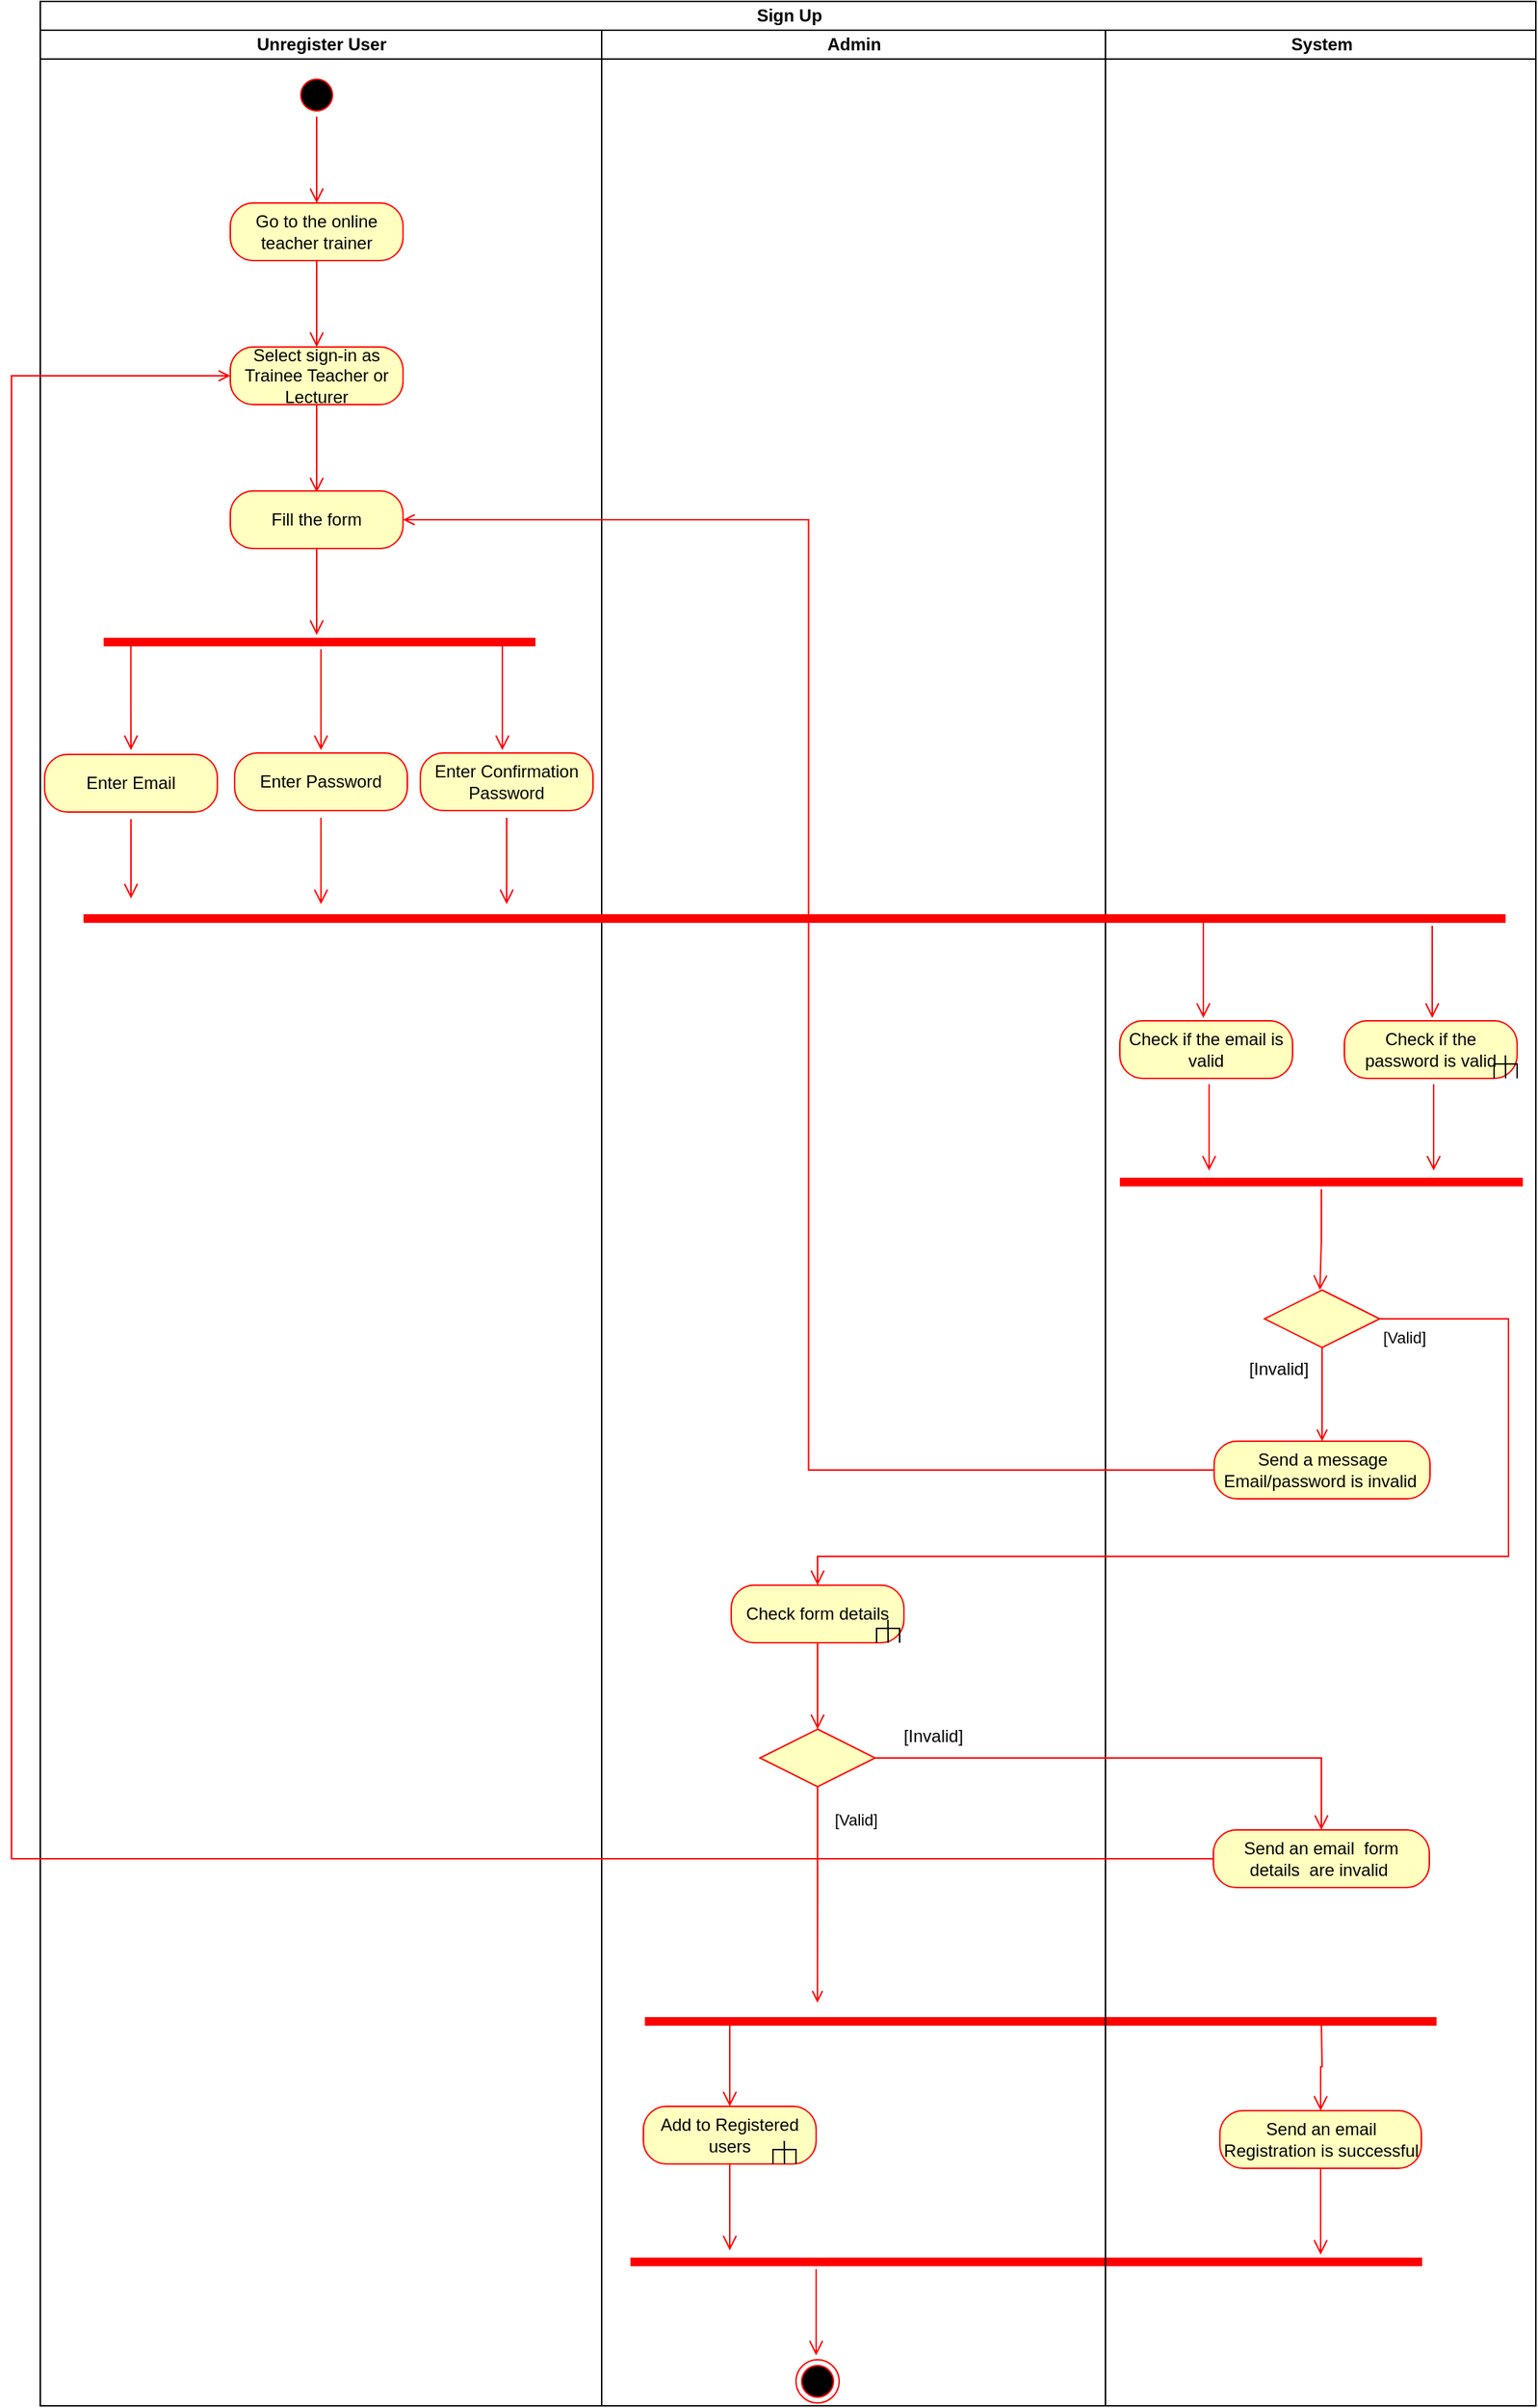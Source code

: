 <mxfile version="21.3.4" type="device">
  <diagram name="Page-1" id="vLJ2JJdM1R_V5CbQOyrv">
    <mxGraphModel dx="1434" dy="822" grid="1" gridSize="10" guides="1" tooltips="1" connect="1" arrows="1" fold="1" page="1" pageScale="1" pageWidth="827" pageHeight="1169" math="0" shadow="0">
      <root>
        <mxCell id="0" />
        <mxCell id="1" parent="0" />
        <mxCell id="cxaBc0N5BXQE0kFoCGQ7-1" value="Sign Up" style="swimlane;childLayout=stackLayout;resizeParent=1;resizeParentMax=0;startSize=20;html=1;" vertex="1" parent="1">
          <mxGeometry x="230.0" y="180" width="1039" height="1670" as="geometry" />
        </mxCell>
        <mxCell id="cxaBc0N5BXQE0kFoCGQ7-2" value="Unregister User" style="swimlane;startSize=20;html=1;" vertex="1" parent="cxaBc0N5BXQE0kFoCGQ7-1">
          <mxGeometry y="20" width="390" height="1650" as="geometry" />
        </mxCell>
        <mxCell id="cxaBc0N5BXQE0kFoCGQ7-7" value="" style="ellipse;html=1;shape=startState;fillColor=#000000;strokeColor=#ff0000;" vertex="1" parent="cxaBc0N5BXQE0kFoCGQ7-2">
          <mxGeometry x="177.0" y="30" width="30" height="30" as="geometry" />
        </mxCell>
        <mxCell id="cxaBc0N5BXQE0kFoCGQ7-8" value="" style="edgeStyle=orthogonalEdgeStyle;html=1;verticalAlign=bottom;endArrow=open;endSize=8;strokeColor=#ff0000;rounded=0;" edge="1" source="cxaBc0N5BXQE0kFoCGQ7-7" parent="cxaBc0N5BXQE0kFoCGQ7-2">
          <mxGeometry relative="1" as="geometry">
            <mxPoint x="192.0" y="120" as="targetPoint" />
          </mxGeometry>
        </mxCell>
        <mxCell id="cxaBc0N5BXQE0kFoCGQ7-10" value="Go to the online teacher trainer" style="rounded=1;whiteSpace=wrap;html=1;arcSize=40;fontColor=#000000;fillColor=#ffffc0;strokeColor=#ff0000;" vertex="1" parent="cxaBc0N5BXQE0kFoCGQ7-2">
          <mxGeometry x="132.0" y="120" width="120" height="40" as="geometry" />
        </mxCell>
        <mxCell id="cxaBc0N5BXQE0kFoCGQ7-11" value="" style="edgeStyle=orthogonalEdgeStyle;html=1;verticalAlign=bottom;endArrow=open;endSize=8;strokeColor=#ff0000;rounded=0;" edge="1" parent="cxaBc0N5BXQE0kFoCGQ7-2" source="cxaBc0N5BXQE0kFoCGQ7-10">
          <mxGeometry relative="1" as="geometry">
            <mxPoint x="192.0" y="220" as="targetPoint" />
          </mxGeometry>
        </mxCell>
        <mxCell id="cxaBc0N5BXQE0kFoCGQ7-12" value="Select sign-in as Trainee Teacher or Lecturer" style="rounded=1;whiteSpace=wrap;html=1;arcSize=40;fontColor=#000000;fillColor=#ffffc0;strokeColor=#ff0000;" vertex="1" parent="cxaBc0N5BXQE0kFoCGQ7-2">
          <mxGeometry x="132.0" y="220" width="120" height="40" as="geometry" />
        </mxCell>
        <mxCell id="cxaBc0N5BXQE0kFoCGQ7-13" value="" style="edgeStyle=orthogonalEdgeStyle;html=1;verticalAlign=bottom;endArrow=open;endSize=8;strokeColor=#ff0000;rounded=0;" edge="1" parent="cxaBc0N5BXQE0kFoCGQ7-2" source="cxaBc0N5BXQE0kFoCGQ7-12">
          <mxGeometry relative="1" as="geometry">
            <mxPoint x="192.0" y="321" as="targetPoint" />
          </mxGeometry>
        </mxCell>
        <mxCell id="cxaBc0N5BXQE0kFoCGQ7-14" value="Fill the form" style="rounded=1;whiteSpace=wrap;html=1;arcSize=40;fontColor=#000000;fillColor=#ffffc0;strokeColor=#ff0000;" vertex="1" parent="cxaBc0N5BXQE0kFoCGQ7-2">
          <mxGeometry x="132.0" y="320" width="120" height="40" as="geometry" />
        </mxCell>
        <mxCell id="cxaBc0N5BXQE0kFoCGQ7-15" value="" style="edgeStyle=orthogonalEdgeStyle;html=1;verticalAlign=bottom;endArrow=open;endSize=8;strokeColor=#ff0000;rounded=0;" edge="1" parent="cxaBc0N5BXQE0kFoCGQ7-2" source="cxaBc0N5BXQE0kFoCGQ7-14">
          <mxGeometry relative="1" as="geometry">
            <mxPoint x="192.0" y="420" as="targetPoint" />
          </mxGeometry>
        </mxCell>
        <mxCell id="cxaBc0N5BXQE0kFoCGQ7-16" value="" style="shape=line;html=1;strokeWidth=6;strokeColor=#ff0000;" vertex="1" parent="cxaBc0N5BXQE0kFoCGQ7-2">
          <mxGeometry x="44.0" y="420" width="300" height="10" as="geometry" />
        </mxCell>
        <mxCell id="cxaBc0N5BXQE0kFoCGQ7-17" value="" style="edgeStyle=orthogonalEdgeStyle;html=1;verticalAlign=bottom;endArrow=open;endSize=8;strokeColor=#ff0000;rounded=0;" edge="1" parent="cxaBc0N5BXQE0kFoCGQ7-2">
          <mxGeometry relative="1" as="geometry">
            <mxPoint x="195.0" y="500" as="targetPoint" />
            <mxPoint x="195.0" y="430" as="sourcePoint" />
            <Array as="points">
              <mxPoint x="195.0" y="500" />
            </Array>
          </mxGeometry>
        </mxCell>
        <mxCell id="cxaBc0N5BXQE0kFoCGQ7-18" value="" style="edgeStyle=orthogonalEdgeStyle;html=1;verticalAlign=bottom;endArrow=open;endSize=8;strokeColor=#ff0000;rounded=0;exitX=0.063;exitY=0.6;exitDx=0;exitDy=0;exitPerimeter=0;" edge="1" parent="cxaBc0N5BXQE0kFoCGQ7-2" source="cxaBc0N5BXQE0kFoCGQ7-16">
          <mxGeometry relative="1" as="geometry">
            <mxPoint x="63.0" y="500" as="targetPoint" />
            <mxPoint x="63.0" y="432" as="sourcePoint" />
          </mxGeometry>
        </mxCell>
        <mxCell id="cxaBc0N5BXQE0kFoCGQ7-19" value="" style="edgeStyle=orthogonalEdgeStyle;html=1;verticalAlign=bottom;endArrow=open;endSize=8;strokeColor=#ff0000;rounded=0;" edge="1" parent="cxaBc0N5BXQE0kFoCGQ7-2">
          <mxGeometry relative="1" as="geometry">
            <mxPoint x="321.0" y="500" as="targetPoint" />
            <mxPoint x="324.0" y="426" as="sourcePoint" />
            <Array as="points">
              <mxPoint x="321.0" y="426" />
            </Array>
          </mxGeometry>
        </mxCell>
        <mxCell id="cxaBc0N5BXQE0kFoCGQ7-20" value="Enter Email" style="rounded=1;whiteSpace=wrap;html=1;arcSize=40;fontColor=#000000;fillColor=#ffffc0;strokeColor=#ff0000;" vertex="1" parent="cxaBc0N5BXQE0kFoCGQ7-2">
          <mxGeometry x="3.0" y="503" width="120" height="40" as="geometry" />
        </mxCell>
        <mxCell id="cxaBc0N5BXQE0kFoCGQ7-21" value="Enter Password" style="rounded=1;whiteSpace=wrap;html=1;arcSize=40;fontColor=#000000;fillColor=#ffffc0;strokeColor=#ff0000;" vertex="1" parent="cxaBc0N5BXQE0kFoCGQ7-2">
          <mxGeometry x="135.0" y="502" width="120" height="40" as="geometry" />
        </mxCell>
        <mxCell id="cxaBc0N5BXQE0kFoCGQ7-22" value="Enter Confirmation&lt;br&gt;Password" style="rounded=1;whiteSpace=wrap;html=1;arcSize=40;fontColor=#000000;fillColor=#ffffc0;strokeColor=#ff0000;" vertex="1" parent="cxaBc0N5BXQE0kFoCGQ7-2">
          <mxGeometry x="264.0" y="502" width="120" height="40" as="geometry" />
        </mxCell>
        <mxCell id="cxaBc0N5BXQE0kFoCGQ7-4" value="Admin" style="swimlane;startSize=20;html=1;" vertex="1" parent="cxaBc0N5BXQE0kFoCGQ7-1">
          <mxGeometry x="390" y="20" width="350" height="1650" as="geometry" />
        </mxCell>
        <mxCell id="cxaBc0N5BXQE0kFoCGQ7-42" value="Check form details" style="rounded=1;whiteSpace=wrap;html=1;arcSize=40;fontColor=#000000;fillColor=#ffffc0;strokeColor=#ff0000;" vertex="1" parent="cxaBc0N5BXQE0kFoCGQ7-4">
          <mxGeometry x="90.0" y="1080" width="120" height="40" as="geometry" />
        </mxCell>
        <mxCell id="cxaBc0N5BXQE0kFoCGQ7-43" value="" style="edgeStyle=orthogonalEdgeStyle;html=1;verticalAlign=bottom;endArrow=open;endSize=8;strokeColor=#ff0000;rounded=0;" edge="1" parent="cxaBc0N5BXQE0kFoCGQ7-4" source="cxaBc0N5BXQE0kFoCGQ7-42">
          <mxGeometry relative="1" as="geometry">
            <mxPoint x="150.0" y="1180" as="targetPoint" />
          </mxGeometry>
        </mxCell>
        <mxCell id="cxaBc0N5BXQE0kFoCGQ7-44" value="" style="strokeWidth=1;html=1;shape=mxgraph.flowchart.annotation_1;align=left;pointerEvents=1;direction=south;" vertex="1" parent="cxaBc0N5BXQE0kFoCGQ7-4">
          <mxGeometry x="191.0" y="1110" width="16" height="10" as="geometry" />
        </mxCell>
        <mxCell id="cxaBc0N5BXQE0kFoCGQ7-45" value="" style="endArrow=none;html=1;rounded=0;strokeWidth=1;entryX=-0.598;entryY=0.51;entryDx=0;entryDy=0;entryPerimeter=0;" edge="1" parent="cxaBc0N5BXQE0kFoCGQ7-4" target="cxaBc0N5BXQE0kFoCGQ7-44">
          <mxGeometry width="50" height="50" relative="1" as="geometry">
            <mxPoint x="199.0" y="1120" as="sourcePoint" />
            <mxPoint x="199.0" y="1100" as="targetPoint" />
          </mxGeometry>
        </mxCell>
        <mxCell id="cxaBc0N5BXQE0kFoCGQ7-89" style="edgeStyle=orthogonalEdgeStyle;rounded=0;orthogonalLoop=1;jettySize=auto;html=1;entryX=0.218;entryY=-0.8;entryDx=0;entryDy=0;entryPerimeter=0;strokeColor=#FF0000;endArrow=open;endFill=0;" edge="1" parent="cxaBc0N5BXQE0kFoCGQ7-4" source="cxaBc0N5BXQE0kFoCGQ7-68" target="cxaBc0N5BXQE0kFoCGQ7-75">
          <mxGeometry relative="1" as="geometry" />
        </mxCell>
        <mxCell id="cxaBc0N5BXQE0kFoCGQ7-68" value="" style="rhombus;whiteSpace=wrap;html=1;fontColor=#000000;fillColor=#ffffc0;strokeColor=#ff0000;" vertex="1" parent="cxaBc0N5BXQE0kFoCGQ7-4">
          <mxGeometry x="110.0" y="1180" width="80" height="40" as="geometry" />
        </mxCell>
        <mxCell id="cxaBc0N5BXQE0kFoCGQ7-70" value="Add to Registered users" style="rounded=1;whiteSpace=wrap;html=1;arcSize=40;fontColor=#000000;fillColor=#ffffc0;strokeColor=#ff0000;" vertex="1" parent="cxaBc0N5BXQE0kFoCGQ7-4">
          <mxGeometry x="29.0" y="1442" width="120" height="40" as="geometry" />
        </mxCell>
        <mxCell id="cxaBc0N5BXQE0kFoCGQ7-71" value="" style="edgeStyle=orthogonalEdgeStyle;html=1;verticalAlign=bottom;endArrow=open;endSize=8;strokeColor=#ff0000;rounded=0;" edge="1" parent="cxaBc0N5BXQE0kFoCGQ7-4" source="cxaBc0N5BXQE0kFoCGQ7-70">
          <mxGeometry relative="1" as="geometry">
            <mxPoint x="89.0" y="1542" as="targetPoint" />
          </mxGeometry>
        </mxCell>
        <mxCell id="cxaBc0N5BXQE0kFoCGQ7-74" value="" style="ellipse;html=1;shape=endState;fillColor=#000000;strokeColor=#ff0000;" vertex="1" parent="cxaBc0N5BXQE0kFoCGQ7-4">
          <mxGeometry x="135.0" y="1618" width="30" height="30" as="geometry" />
        </mxCell>
        <mxCell id="cxaBc0N5BXQE0kFoCGQ7-75" value="" style="shape=line;html=1;strokeWidth=6;strokeColor=#ff0000;" vertex="1" parent="cxaBc0N5BXQE0kFoCGQ7-4">
          <mxGeometry x="30" y="1378" width="550" height="10" as="geometry" />
        </mxCell>
        <mxCell id="cxaBc0N5BXQE0kFoCGQ7-79" value="" style="edgeStyle=orthogonalEdgeStyle;html=1;verticalAlign=bottom;endArrow=open;endSize=8;strokeColor=#ff0000;rounded=0;entryX=0.5;entryY=0;entryDx=0;entryDy=0;" edge="1" parent="cxaBc0N5BXQE0kFoCGQ7-4" target="cxaBc0N5BXQE0kFoCGQ7-70">
          <mxGeometry relative="1" as="geometry">
            <mxPoint x="87.0" y="1458" as="targetPoint" />
            <mxPoint x="89.0" y="1383" as="sourcePoint" />
            <Array as="points">
              <mxPoint x="89.0" y="1390" />
              <mxPoint x="89.0" y="1390" />
            </Array>
          </mxGeometry>
        </mxCell>
        <mxCell id="cxaBc0N5BXQE0kFoCGQ7-77" value="" style="shape=line;html=1;strokeWidth=6;strokeColor=#ff0000;" vertex="1" parent="cxaBc0N5BXQE0kFoCGQ7-4">
          <mxGeometry x="20" y="1545" width="550" height="10" as="geometry" />
        </mxCell>
        <mxCell id="cxaBc0N5BXQE0kFoCGQ7-78" value="" style="edgeStyle=orthogonalEdgeStyle;html=1;verticalAlign=bottom;endArrow=open;endSize=8;strokeColor=#ff0000;rounded=0;" edge="1" parent="cxaBc0N5BXQE0kFoCGQ7-4" source="cxaBc0N5BXQE0kFoCGQ7-77">
          <mxGeometry relative="1" as="geometry">
            <mxPoint x="149.0" y="1615" as="targetPoint" />
            <Array as="points">
              <mxPoint x="149.0" y="1605" />
              <mxPoint x="149.0" y="1605" />
            </Array>
          </mxGeometry>
        </mxCell>
        <mxCell id="cxaBc0N5BXQE0kFoCGQ7-80" value="" style="strokeWidth=1;html=1;shape=mxgraph.flowchart.annotation_1;align=left;pointerEvents=1;direction=south;" vertex="1" parent="cxaBc0N5BXQE0kFoCGQ7-4">
          <mxGeometry x="119.0" y="1472" width="16" height="10" as="geometry" />
        </mxCell>
        <mxCell id="cxaBc0N5BXQE0kFoCGQ7-81" value="" style="endArrow=none;html=1;rounded=0;strokeWidth=1;entryX=-0.598;entryY=0.51;entryDx=0;entryDy=0;entryPerimeter=0;" edge="1" parent="cxaBc0N5BXQE0kFoCGQ7-4" target="cxaBc0N5BXQE0kFoCGQ7-80">
          <mxGeometry width="50" height="50" relative="1" as="geometry">
            <mxPoint x="127.0" y="1482" as="sourcePoint" />
            <mxPoint x="127.0" y="1462" as="targetPoint" />
          </mxGeometry>
        </mxCell>
        <mxCell id="cxaBc0N5BXQE0kFoCGQ7-83" value="[Invalid]" style="text;html=1;align=center;verticalAlign=middle;resizable=0;points=[];autosize=1;strokeColor=none;fillColor=none;" vertex="1" parent="cxaBc0N5BXQE0kFoCGQ7-4">
          <mxGeometry x="200.0" y="1170" width="60" height="30" as="geometry" />
        </mxCell>
        <mxCell id="cxaBc0N5BXQE0kFoCGQ7-6" value="System" style="swimlane;startSize=20;html=1;" vertex="1" parent="cxaBc0N5BXQE0kFoCGQ7-1">
          <mxGeometry x="740" y="20" width="299" height="1650" as="geometry" />
        </mxCell>
        <mxCell id="cxaBc0N5BXQE0kFoCGQ7-30" value="" style="shape=line;html=1;strokeWidth=6;strokeColor=#ff0000;" vertex="1" parent="cxaBc0N5BXQE0kFoCGQ7-6">
          <mxGeometry x="-710" y="612" width="988" height="10" as="geometry" />
        </mxCell>
        <mxCell id="cxaBc0N5BXQE0kFoCGQ7-31" value="" style="edgeStyle=orthogonalEdgeStyle;html=1;verticalAlign=bottom;endArrow=open;endSize=8;strokeColor=#ff0000;rounded=0;" edge="1" parent="cxaBc0N5BXQE0kFoCGQ7-6">
          <mxGeometry relative="1" as="geometry">
            <mxPoint x="227.0" y="686" as="targetPoint" />
            <mxPoint x="227.0" y="622" as="sourcePoint" />
          </mxGeometry>
        </mxCell>
        <mxCell id="cxaBc0N5BXQE0kFoCGQ7-32" value="Check if the email is valid" style="rounded=1;whiteSpace=wrap;html=1;arcSize=40;fontColor=#000000;fillColor=#ffffc0;strokeColor=#ff0000;" vertex="1" parent="cxaBc0N5BXQE0kFoCGQ7-6">
          <mxGeometry x="10.0" y="688" width="120" height="40" as="geometry" />
        </mxCell>
        <mxCell id="cxaBc0N5BXQE0kFoCGQ7-33" value="Check if the password is valid" style="rounded=1;whiteSpace=wrap;html=1;arcSize=40;fontColor=#000000;fillColor=#ffffc0;strokeColor=#ff0000;" vertex="1" parent="cxaBc0N5BXQE0kFoCGQ7-6">
          <mxGeometry x="166.0" y="688" width="120" height="40" as="geometry" />
        </mxCell>
        <mxCell id="cxaBc0N5BXQE0kFoCGQ7-34" value="" style="edgeStyle=orthogonalEdgeStyle;html=1;verticalAlign=bottom;endArrow=open;endSize=8;strokeColor=#ff0000;rounded=0;" edge="1" parent="cxaBc0N5BXQE0kFoCGQ7-6">
          <mxGeometry relative="1" as="geometry">
            <mxPoint x="68.0" y="686" as="targetPoint" />
            <mxPoint x="70.0" y="616" as="sourcePoint" />
            <Array as="points">
              <mxPoint x="68.0" y="616" />
            </Array>
          </mxGeometry>
        </mxCell>
        <mxCell id="cxaBc0N5BXQE0kFoCGQ7-35" value="" style="strokeWidth=1;html=1;shape=mxgraph.flowchart.annotation_1;align=left;pointerEvents=1;direction=south;" vertex="1" parent="cxaBc0N5BXQE0kFoCGQ7-6">
          <mxGeometry x="270.0" y="718" width="16" height="10" as="geometry" />
        </mxCell>
        <mxCell id="cxaBc0N5BXQE0kFoCGQ7-36" value="" style="endArrow=none;html=1;rounded=0;strokeWidth=1;entryX=-0.598;entryY=0.51;entryDx=0;entryDy=0;entryPerimeter=0;" edge="1" parent="cxaBc0N5BXQE0kFoCGQ7-6" target="cxaBc0N5BXQE0kFoCGQ7-35">
          <mxGeometry width="50" height="50" relative="1" as="geometry">
            <mxPoint x="278.0" y="728" as="sourcePoint" />
            <mxPoint x="278.0" y="708" as="targetPoint" />
          </mxGeometry>
        </mxCell>
        <mxCell id="cxaBc0N5BXQE0kFoCGQ7-86" value="" style="edgeStyle=orthogonalEdgeStyle;rounded=0;orthogonalLoop=1;jettySize=auto;html=1;strokeColor=#FF0000;endArrow=open;endFill=0;" edge="1" parent="cxaBc0N5BXQE0kFoCGQ7-6" source="cxaBc0N5BXQE0kFoCGQ7-40" target="cxaBc0N5BXQE0kFoCGQ7-84">
          <mxGeometry relative="1" as="geometry" />
        </mxCell>
        <mxCell id="cxaBc0N5BXQE0kFoCGQ7-40" value="" style="rhombus;whiteSpace=wrap;html=1;fontColor=#000000;fillColor=#ffffc0;strokeColor=#ff0000;" vertex="1" parent="cxaBc0N5BXQE0kFoCGQ7-6">
          <mxGeometry x="110.5" y="875" width="80" height="40" as="geometry" />
        </mxCell>
        <mxCell id="cxaBc0N5BXQE0kFoCGQ7-46" value="" style="shape=line;html=1;strokeWidth=6;strokeColor=#ff0000;" vertex="1" parent="cxaBc0N5BXQE0kFoCGQ7-6">
          <mxGeometry x="10" y="795" width="280" height="10" as="geometry" />
        </mxCell>
        <mxCell id="cxaBc0N5BXQE0kFoCGQ7-47" value="" style="edgeStyle=orthogonalEdgeStyle;html=1;verticalAlign=bottom;endArrow=open;endSize=8;strokeColor=#ff0000;rounded=0;" edge="1" parent="cxaBc0N5BXQE0kFoCGQ7-6" source="cxaBc0N5BXQE0kFoCGQ7-46">
          <mxGeometry relative="1" as="geometry">
            <mxPoint x="149.0" y="875" as="targetPoint" />
          </mxGeometry>
        </mxCell>
        <mxCell id="cxaBc0N5BXQE0kFoCGQ7-53" value="[Invalid]" style="text;html=1;align=center;verticalAlign=middle;resizable=0;points=[];autosize=1;strokeColor=none;fillColor=none;" vertex="1" parent="cxaBc0N5BXQE0kFoCGQ7-6">
          <mxGeometry x="90.0" y="915" width="60" height="30" as="geometry" />
        </mxCell>
        <mxCell id="cxaBc0N5BXQE0kFoCGQ7-72" value="Send an email Registration is successful" style="rounded=1;whiteSpace=wrap;html=1;arcSize=40;fontColor=#000000;fillColor=#ffffc0;strokeColor=#ff0000;" vertex="1" parent="cxaBc0N5BXQE0kFoCGQ7-6">
          <mxGeometry x="79.5" y="1445" width="140" height="40" as="geometry" />
        </mxCell>
        <mxCell id="cxaBc0N5BXQE0kFoCGQ7-73" value="" style="edgeStyle=orthogonalEdgeStyle;html=1;verticalAlign=bottom;endArrow=open;endSize=8;strokeColor=#ff0000;rounded=0;" edge="1" parent="cxaBc0N5BXQE0kFoCGQ7-6" source="cxaBc0N5BXQE0kFoCGQ7-72">
          <mxGeometry relative="1" as="geometry">
            <mxPoint x="149.5" y="1545" as="targetPoint" />
          </mxGeometry>
        </mxCell>
        <mxCell id="cxaBc0N5BXQE0kFoCGQ7-84" value="Send a message Email/password is invalid&amp;nbsp;" style="rounded=1;whiteSpace=wrap;html=1;arcSize=40;fontColor=#000000;fillColor=#ffffc0;strokeColor=#ff0000;" vertex="1" parent="cxaBc0N5BXQE0kFoCGQ7-6">
          <mxGeometry x="75.5" y="980" width="150" height="40" as="geometry" />
        </mxCell>
        <mxCell id="cxaBc0N5BXQE0kFoCGQ7-87" value="Send an email&amp;nbsp; form details&amp;nbsp; are invalid&amp;nbsp;" style="rounded=1;whiteSpace=wrap;html=1;arcSize=40;fontColor=#000000;fillColor=#ffffc0;strokeColor=#ff0000;" vertex="1" parent="cxaBc0N5BXQE0kFoCGQ7-6">
          <mxGeometry x="75.0" y="1250" width="150" height="40" as="geometry" />
        </mxCell>
        <mxCell id="cxaBc0N5BXQE0kFoCGQ7-52" style="edgeStyle=orthogonalEdgeStyle;rounded=0;orthogonalLoop=1;jettySize=auto;html=1;endArrow=open;endFill=0;fillColor=#e51400;strokeColor=#FF0000;entryX=1;entryY=0.5;entryDx=0;entryDy=0;exitX=0;exitY=0.5;exitDx=0;exitDy=0;" edge="1" parent="cxaBc0N5BXQE0kFoCGQ7-1" source="cxaBc0N5BXQE0kFoCGQ7-84" target="cxaBc0N5BXQE0kFoCGQ7-14">
          <mxGeometry relative="1" as="geometry">
            <mxPoint x="910.0" y="900" as="targetPoint" />
          </mxGeometry>
        </mxCell>
        <mxCell id="cxaBc0N5BXQE0kFoCGQ7-41" value="[Valid]" style="edgeStyle=orthogonalEdgeStyle;html=1;align=left;verticalAlign=top;endArrow=open;endSize=8;strokeColor=#ff0000;rounded=0;entryX=0.5;entryY=0;entryDx=0;entryDy=0;exitX=1;exitY=0.5;exitDx=0;exitDy=0;" edge="1" parent="cxaBc0N5BXQE0kFoCGQ7-1" source="cxaBc0N5BXQE0kFoCGQ7-40" target="cxaBc0N5BXQE0kFoCGQ7-42">
          <mxGeometry x="-1" relative="1" as="geometry">
            <mxPoint x="720.5" y="994" as="targetPoint" />
            <Array as="points">
              <mxPoint x="1020" y="915" />
              <mxPoint x="1020" y="1080" />
              <mxPoint x="540" y="1080" />
            </Array>
          </mxGeometry>
        </mxCell>
        <mxCell id="cxaBc0N5BXQE0kFoCGQ7-82" style="edgeStyle=orthogonalEdgeStyle;rounded=0;orthogonalLoop=1;jettySize=auto;html=1;entryX=0;entryY=0.5;entryDx=0;entryDy=0;strokeColor=#FF0000;endArrow=open;endFill=0;exitX=0;exitY=0.5;exitDx=0;exitDy=0;" edge="1" parent="cxaBc0N5BXQE0kFoCGQ7-1" source="cxaBc0N5BXQE0kFoCGQ7-87" target="cxaBc0N5BXQE0kFoCGQ7-12">
          <mxGeometry relative="1" as="geometry">
            <Array as="points">
              <mxPoint x="-20" y="1290" />
              <mxPoint x="-20" y="260" />
            </Array>
          </mxGeometry>
        </mxCell>
        <mxCell id="cxaBc0N5BXQE0kFoCGQ7-76" value="" style="edgeStyle=orthogonalEdgeStyle;html=1;verticalAlign=bottom;endArrow=open;endSize=8;strokeColor=#ff0000;rounded=0;entryX=0.5;entryY=0;entryDx=0;entryDy=0;" edge="1" parent="cxaBc0N5BXQE0kFoCGQ7-1" target="cxaBc0N5BXQE0kFoCGQ7-72">
          <mxGeometry relative="1" as="geometry">
            <mxPoint x="747.5" y="1481" as="targetPoint" />
            <mxPoint x="890.0" y="1403" as="sourcePoint" />
            <Array as="points" />
          </mxGeometry>
        </mxCell>
        <mxCell id="cxaBc0N5BXQE0kFoCGQ7-69" value="[Valid]" style="edgeStyle=orthogonalEdgeStyle;html=1;align=left;verticalAlign=top;endArrow=open;endSize=8;strokeColor=#ff0000;rounded=0;exitX=1;exitY=0.5;exitDx=0;exitDy=0;entryX=0.5;entryY=0;entryDx=0;entryDy=0;" edge="1" parent="cxaBc0N5BXQE0kFoCGQ7-1" source="cxaBc0N5BXQE0kFoCGQ7-68" target="cxaBc0N5BXQE0kFoCGQ7-87">
          <mxGeometry x="-1" y="-42" relative="1" as="geometry">
            <mxPoint x="540.0" y="1300" as="targetPoint" />
            <Array as="points">
              <mxPoint x="890" y="1220" />
            </Array>
            <mxPoint x="-30" y="-12" as="offset" />
          </mxGeometry>
        </mxCell>
        <mxCell id="cxaBc0N5BXQE0kFoCGQ7-37" value="" style="edgeStyle=orthogonalEdgeStyle;html=1;verticalAlign=bottom;endArrow=open;endSize=8;strokeColor=#ff0000;rounded=0;" edge="1" parent="1">
          <mxGeometry relative="1" as="geometry">
            <mxPoint x="293" y="803" as="targetPoint" />
            <mxPoint x="293" y="748" as="sourcePoint" />
          </mxGeometry>
        </mxCell>
        <mxCell id="cxaBc0N5BXQE0kFoCGQ7-38" value="" style="edgeStyle=orthogonalEdgeStyle;html=1;verticalAlign=bottom;endArrow=open;endSize=8;strokeColor=#ff0000;rounded=0;" edge="1" parent="1">
          <mxGeometry relative="1" as="geometry">
            <mxPoint x="425" y="807" as="targetPoint" />
            <mxPoint x="425" y="747" as="sourcePoint" />
          </mxGeometry>
        </mxCell>
        <mxCell id="cxaBc0N5BXQE0kFoCGQ7-39" value="" style="edgeStyle=orthogonalEdgeStyle;html=1;verticalAlign=bottom;endArrow=open;endSize=8;strokeColor=#ff0000;rounded=0;" edge="1" parent="1">
          <mxGeometry relative="1" as="geometry">
            <mxPoint x="554" y="807" as="targetPoint" />
            <mxPoint x="554" y="747" as="sourcePoint" />
          </mxGeometry>
        </mxCell>
        <mxCell id="cxaBc0N5BXQE0kFoCGQ7-50" value="" style="edgeStyle=orthogonalEdgeStyle;html=1;verticalAlign=bottom;endArrow=open;endSize=8;strokeColor=#ff0000;rounded=0;" edge="1" parent="1">
          <mxGeometry relative="1" as="geometry">
            <mxPoint x="1042" y="992" as="targetPoint" />
            <mxPoint x="1042" y="932" as="sourcePoint" />
          </mxGeometry>
        </mxCell>
        <mxCell id="cxaBc0N5BXQE0kFoCGQ7-51" value="" style="edgeStyle=orthogonalEdgeStyle;html=1;verticalAlign=bottom;endArrow=open;endSize=8;strokeColor=#ff0000;rounded=0;" edge="1" parent="1">
          <mxGeometry relative="1" as="geometry">
            <mxPoint x="1198" y="992" as="targetPoint" />
            <mxPoint x="1198" y="932" as="sourcePoint" />
          </mxGeometry>
        </mxCell>
      </root>
    </mxGraphModel>
  </diagram>
</mxfile>
